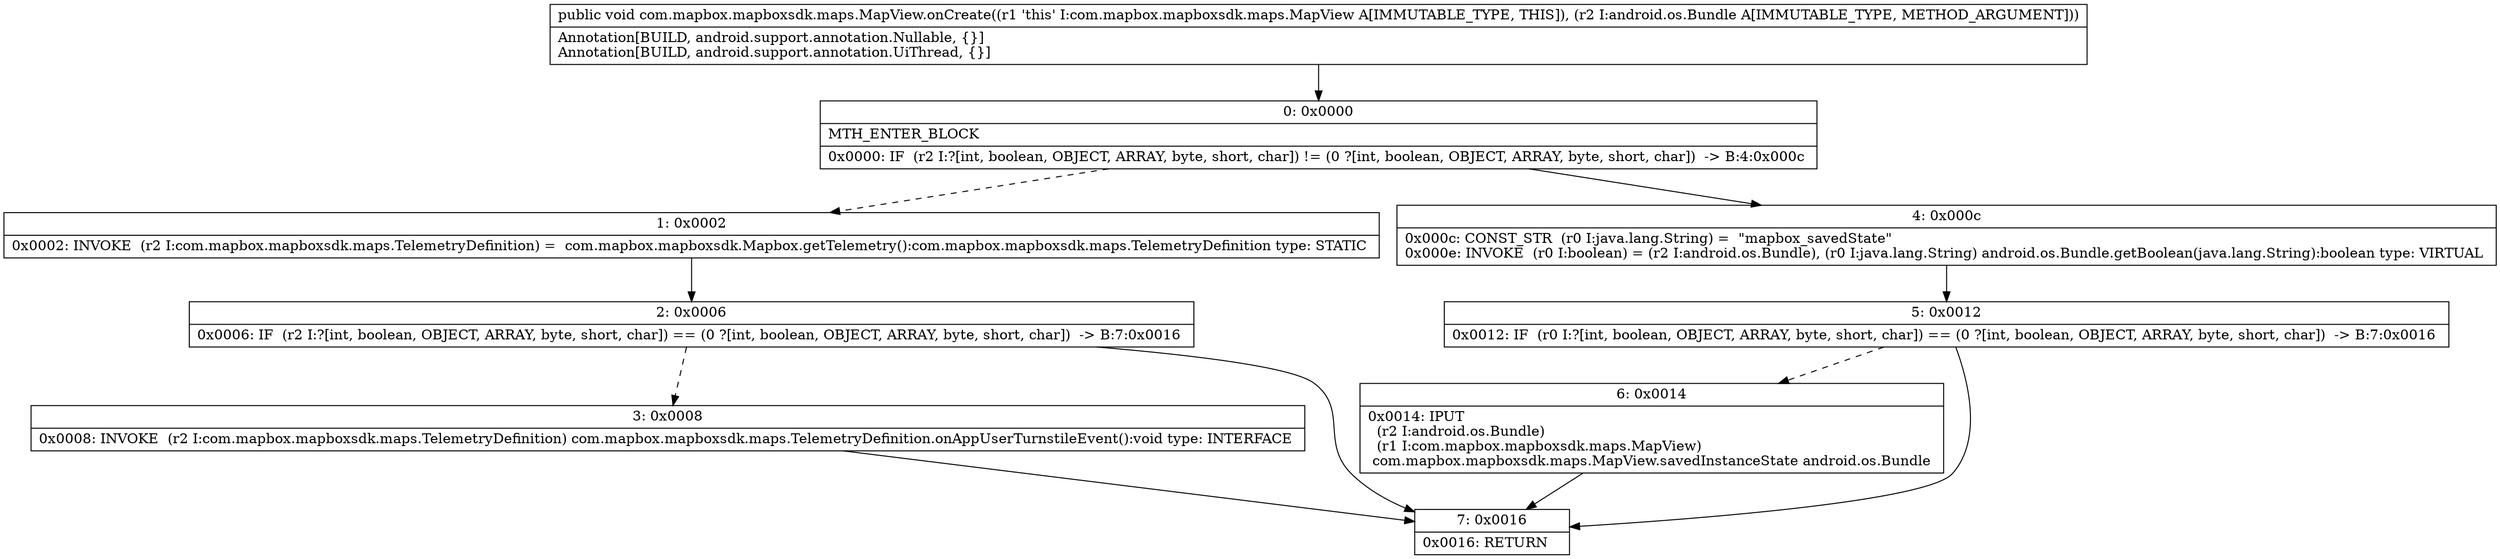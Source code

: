 digraph "CFG forcom.mapbox.mapboxsdk.maps.MapView.onCreate(Landroid\/os\/Bundle;)V" {
Node_0 [shape=record,label="{0\:\ 0x0000|MTH_ENTER_BLOCK\l|0x0000: IF  (r2 I:?[int, boolean, OBJECT, ARRAY, byte, short, char]) != (0 ?[int, boolean, OBJECT, ARRAY, byte, short, char])  \-\> B:4:0x000c \l}"];
Node_1 [shape=record,label="{1\:\ 0x0002|0x0002: INVOKE  (r2 I:com.mapbox.mapboxsdk.maps.TelemetryDefinition) =  com.mapbox.mapboxsdk.Mapbox.getTelemetry():com.mapbox.mapboxsdk.maps.TelemetryDefinition type: STATIC \l}"];
Node_2 [shape=record,label="{2\:\ 0x0006|0x0006: IF  (r2 I:?[int, boolean, OBJECT, ARRAY, byte, short, char]) == (0 ?[int, boolean, OBJECT, ARRAY, byte, short, char])  \-\> B:7:0x0016 \l}"];
Node_3 [shape=record,label="{3\:\ 0x0008|0x0008: INVOKE  (r2 I:com.mapbox.mapboxsdk.maps.TelemetryDefinition) com.mapbox.mapboxsdk.maps.TelemetryDefinition.onAppUserTurnstileEvent():void type: INTERFACE \l}"];
Node_4 [shape=record,label="{4\:\ 0x000c|0x000c: CONST_STR  (r0 I:java.lang.String) =  \"mapbox_savedState\" \l0x000e: INVOKE  (r0 I:boolean) = (r2 I:android.os.Bundle), (r0 I:java.lang.String) android.os.Bundle.getBoolean(java.lang.String):boolean type: VIRTUAL \l}"];
Node_5 [shape=record,label="{5\:\ 0x0012|0x0012: IF  (r0 I:?[int, boolean, OBJECT, ARRAY, byte, short, char]) == (0 ?[int, boolean, OBJECT, ARRAY, byte, short, char])  \-\> B:7:0x0016 \l}"];
Node_6 [shape=record,label="{6\:\ 0x0014|0x0014: IPUT  \l  (r2 I:android.os.Bundle)\l  (r1 I:com.mapbox.mapboxsdk.maps.MapView)\l com.mapbox.mapboxsdk.maps.MapView.savedInstanceState android.os.Bundle \l}"];
Node_7 [shape=record,label="{7\:\ 0x0016|0x0016: RETURN   \l}"];
MethodNode[shape=record,label="{public void com.mapbox.mapboxsdk.maps.MapView.onCreate((r1 'this' I:com.mapbox.mapboxsdk.maps.MapView A[IMMUTABLE_TYPE, THIS]), (r2 I:android.os.Bundle A[IMMUTABLE_TYPE, METHOD_ARGUMENT]))  | Annotation[BUILD, android.support.annotation.Nullable, \{\}]\lAnnotation[BUILD, android.support.annotation.UiThread, \{\}]\l}"];
MethodNode -> Node_0;
Node_0 -> Node_1[style=dashed];
Node_0 -> Node_4;
Node_1 -> Node_2;
Node_2 -> Node_3[style=dashed];
Node_2 -> Node_7;
Node_3 -> Node_7;
Node_4 -> Node_5;
Node_5 -> Node_6[style=dashed];
Node_5 -> Node_7;
Node_6 -> Node_7;
}

